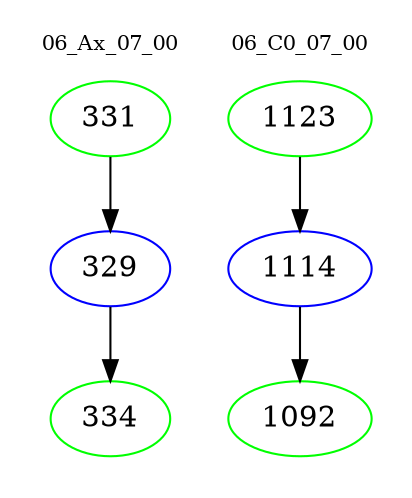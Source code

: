 digraph{
subgraph cluster_0 {
color = white
label = "06_Ax_07_00";
fontsize=10;
T0_331 [label="331", color="green"]
T0_331 -> T0_329 [color="black"]
T0_329 [label="329", color="blue"]
T0_329 -> T0_334 [color="black"]
T0_334 [label="334", color="green"]
}
subgraph cluster_1 {
color = white
label = "06_C0_07_00";
fontsize=10;
T1_1123 [label="1123", color="green"]
T1_1123 -> T1_1114 [color="black"]
T1_1114 [label="1114", color="blue"]
T1_1114 -> T1_1092 [color="black"]
T1_1092 [label="1092", color="green"]
}
}
